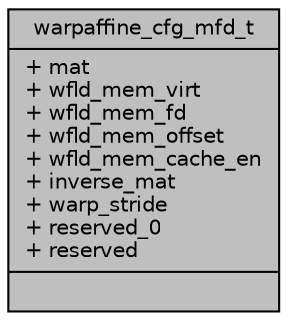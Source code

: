 digraph "warpaffine_cfg_mfd_t"
{
 // INTERACTIVE_SVG=YES
 // LATEX_PDF_SIZE
  bgcolor="transparent";
  edge [fontname="Helvetica",fontsize="10",labelfontname="Helvetica",labelfontsize="10"];
  node [fontname="Helvetica",fontsize="10",shape=record];
  Node1 [label="{warpaffine_cfg_mfd_t\n|+ mat\l+ wfld_mem_virt\l+ wfld_mem_fd\l+ wfld_mem_offset\l+ wfld_mem_cache_en\l+ inverse_mat\l+ warp_stride\l+ reserved_0\l+ reserved\l|}",height=0.2,width=0.4,color="black", fillcolor="grey75", style="filled", fontcolor="black",tooltip="The configuration of warp affine transformation in mfd mode."];
}
